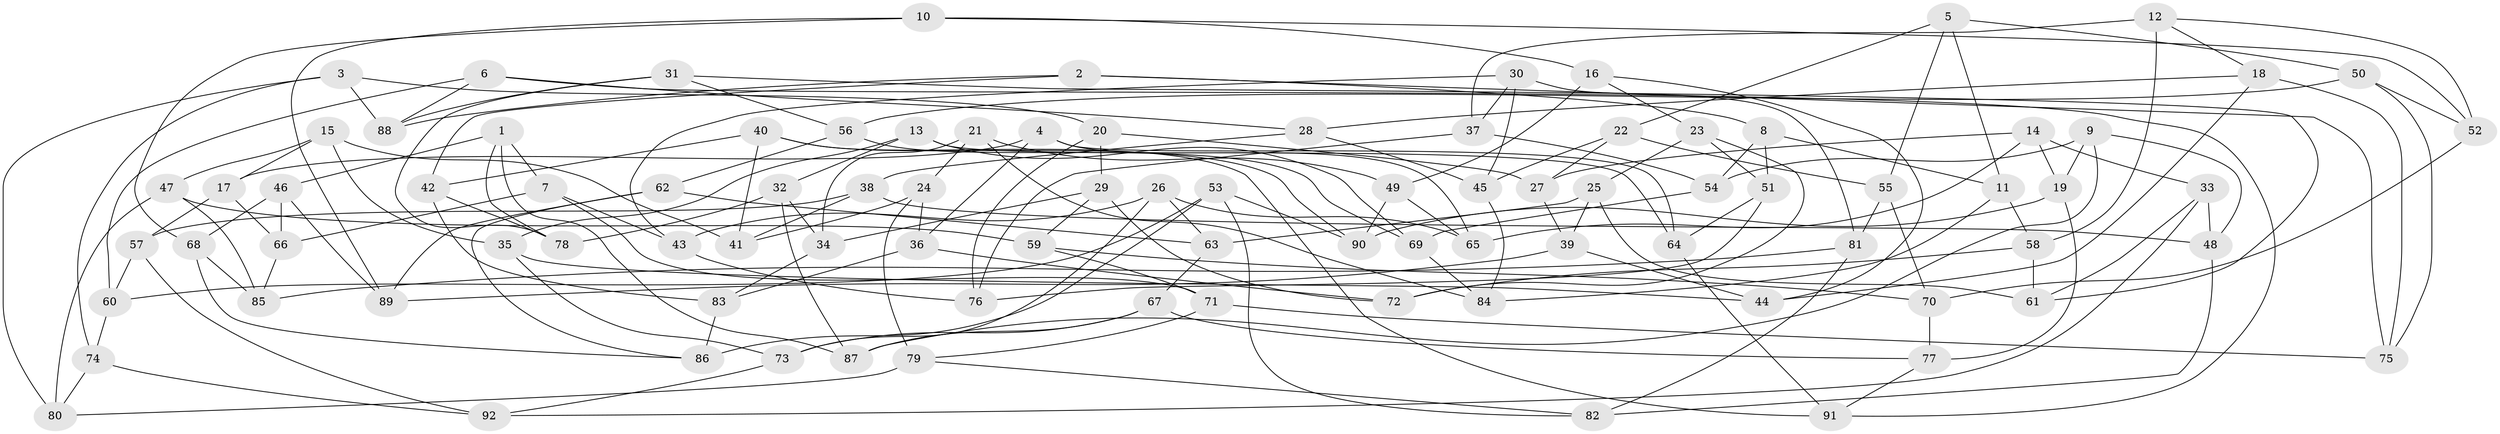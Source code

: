 // coarse degree distribution, {4: 0.3090909090909091, 6: 0.5818181818181818, 5: 0.09090909090909091, 3: 0.01818181818181818}
// Generated by graph-tools (version 1.1) at 2025/24/03/03/25 07:24:29]
// undirected, 92 vertices, 184 edges
graph export_dot {
graph [start="1"]
  node [color=gray90,style=filled];
  1;
  2;
  3;
  4;
  5;
  6;
  7;
  8;
  9;
  10;
  11;
  12;
  13;
  14;
  15;
  16;
  17;
  18;
  19;
  20;
  21;
  22;
  23;
  24;
  25;
  26;
  27;
  28;
  29;
  30;
  31;
  32;
  33;
  34;
  35;
  36;
  37;
  38;
  39;
  40;
  41;
  42;
  43;
  44;
  45;
  46;
  47;
  48;
  49;
  50;
  51;
  52;
  53;
  54;
  55;
  56;
  57;
  58;
  59;
  60;
  61;
  62;
  63;
  64;
  65;
  66;
  67;
  68;
  69;
  70;
  71;
  72;
  73;
  74;
  75;
  76;
  77;
  78;
  79;
  80;
  81;
  82;
  83;
  84;
  85;
  86;
  87;
  88;
  89;
  90;
  91;
  92;
  1 -- 87;
  1 -- 7;
  1 -- 46;
  1 -- 78;
  2 -- 8;
  2 -- 75;
  2 -- 88;
  2 -- 42;
  3 -- 20;
  3 -- 88;
  3 -- 80;
  3 -- 74;
  4 -- 64;
  4 -- 17;
  4 -- 36;
  4 -- 65;
  5 -- 55;
  5 -- 11;
  5 -- 22;
  5 -- 50;
  6 -- 88;
  6 -- 91;
  6 -- 28;
  6 -- 60;
  7 -- 71;
  7 -- 43;
  7 -- 66;
  8 -- 51;
  8 -- 54;
  8 -- 11;
  9 -- 54;
  9 -- 19;
  9 -- 87;
  9 -- 48;
  10 -- 16;
  10 -- 68;
  10 -- 52;
  10 -- 89;
  11 -- 84;
  11 -- 58;
  12 -- 37;
  12 -- 52;
  12 -- 58;
  12 -- 18;
  13 -- 69;
  13 -- 64;
  13 -- 35;
  13 -- 32;
  14 -- 33;
  14 -- 19;
  14 -- 65;
  14 -- 27;
  15 -- 35;
  15 -- 41;
  15 -- 17;
  15 -- 47;
  16 -- 44;
  16 -- 23;
  16 -- 49;
  17 -- 66;
  17 -- 57;
  18 -- 44;
  18 -- 75;
  18 -- 28;
  19 -- 77;
  19 -- 90;
  20 -- 76;
  20 -- 29;
  20 -- 27;
  21 -- 24;
  21 -- 49;
  21 -- 84;
  21 -- 34;
  22 -- 55;
  22 -- 27;
  22 -- 45;
  23 -- 51;
  23 -- 25;
  23 -- 72;
  24 -- 36;
  24 -- 79;
  24 -- 41;
  25 -- 61;
  25 -- 39;
  25 -- 63;
  26 -- 43;
  26 -- 63;
  26 -- 73;
  26 -- 65;
  27 -- 39;
  28 -- 38;
  28 -- 45;
  29 -- 72;
  29 -- 59;
  29 -- 34;
  30 -- 43;
  30 -- 81;
  30 -- 37;
  30 -- 45;
  31 -- 88;
  31 -- 61;
  31 -- 56;
  31 -- 78;
  32 -- 78;
  32 -- 87;
  32 -- 34;
  33 -- 92;
  33 -- 48;
  33 -- 61;
  34 -- 83;
  35 -- 73;
  35 -- 44;
  36 -- 83;
  36 -- 72;
  37 -- 54;
  37 -- 76;
  38 -- 57;
  38 -- 48;
  38 -- 41;
  39 -- 89;
  39 -- 44;
  40 -- 90;
  40 -- 42;
  40 -- 91;
  40 -- 41;
  42 -- 78;
  42 -- 83;
  43 -- 76;
  45 -- 84;
  46 -- 66;
  46 -- 68;
  46 -- 89;
  47 -- 80;
  47 -- 85;
  47 -- 59;
  48 -- 82;
  49 -- 65;
  49 -- 90;
  50 -- 52;
  50 -- 56;
  50 -- 75;
  51 -- 76;
  51 -- 64;
  52 -- 70;
  53 -- 82;
  53 -- 90;
  53 -- 60;
  53 -- 86;
  54 -- 69;
  55 -- 70;
  55 -- 81;
  56 -- 69;
  56 -- 62;
  57 -- 60;
  57 -- 92;
  58 -- 72;
  58 -- 61;
  59 -- 70;
  59 -- 71;
  60 -- 74;
  62 -- 89;
  62 -- 63;
  62 -- 86;
  63 -- 67;
  64 -- 91;
  66 -- 85;
  67 -- 77;
  67 -- 73;
  67 -- 87;
  68 -- 85;
  68 -- 86;
  69 -- 84;
  70 -- 77;
  71 -- 75;
  71 -- 79;
  73 -- 92;
  74 -- 80;
  74 -- 92;
  77 -- 91;
  79 -- 80;
  79 -- 82;
  81 -- 82;
  81 -- 85;
  83 -- 86;
}
